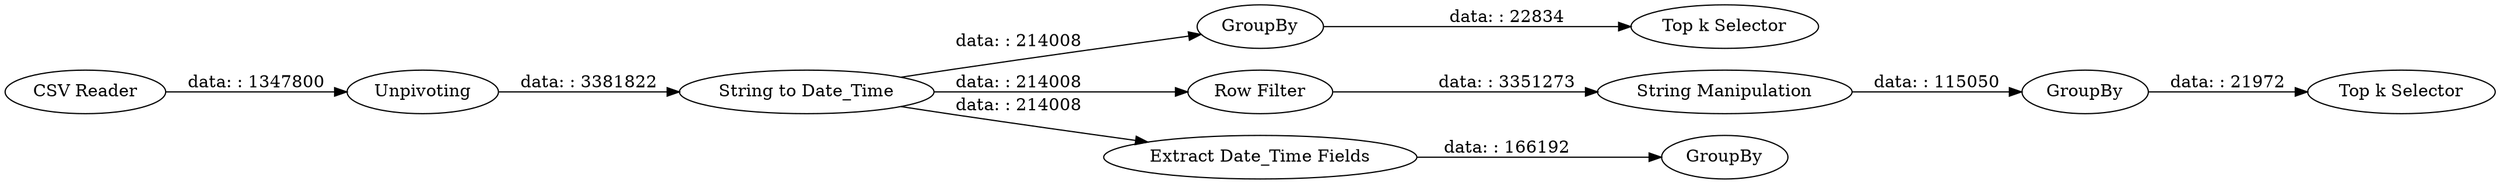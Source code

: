 digraph {
	"7835605119089284503_10" [label=GroupBy]
	"7835605119089284503_8" [label=GroupBy]
	"7835605119089284503_4" [label="String to Date_Time"]
	"7835605119089284503_13" [label="Row Filter"]
	"7835605119089284503_3" [label=Unpivoting]
	"7835605119089284503_9" [label="Top k Selector"]
	"7835605119089284503_1" [label="CSV Reader"]
	"7835605119089284503_14" [label="Top k Selector"]
	"7835605119089284503_12" [label="String Manipulation"]
	"7835605119089284503_6" [label=GroupBy]
	"7835605119089284503_5" [label="Extract Date_Time Fields"]
	"7835605119089284503_5" -> "7835605119089284503_6" [label="data: : 166192"]
	"7835605119089284503_12" -> "7835605119089284503_10" [label="data: : 115050"]
	"7835605119089284503_4" -> "7835605119089284503_13" [label="data: : 214008"]
	"7835605119089284503_3" -> "7835605119089284503_4" [label="data: : 3381822"]
	"7835605119089284503_13" -> "7835605119089284503_12" [label="data: : 3351273"]
	"7835605119089284503_10" -> "7835605119089284503_14" [label="data: : 21972"]
	"7835605119089284503_1" -> "7835605119089284503_3" [label="data: : 1347800"]
	"7835605119089284503_4" -> "7835605119089284503_5" [label="data: : 214008"]
	"7835605119089284503_4" -> "7835605119089284503_8" [label="data: : 214008"]
	"7835605119089284503_8" -> "7835605119089284503_9" [label="data: : 22834"]
	rankdir=LR
}
